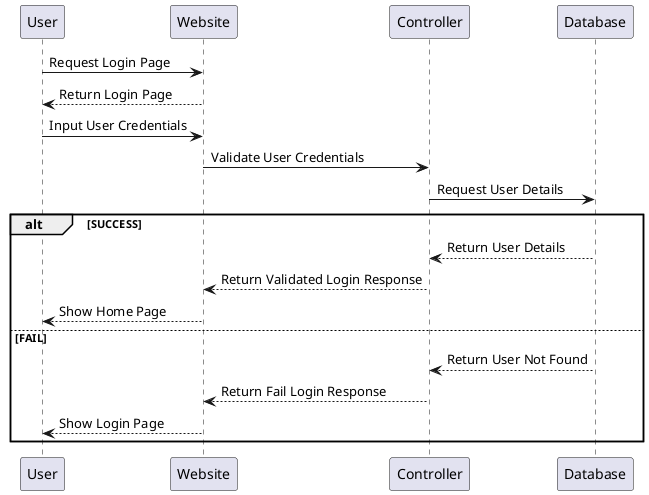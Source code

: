 @startuml
User -> Website: Request Login Page
User <-- Website: Return Login Page
User -> Website: Input User Credentials
Website -> Controller: Validate User Credentials
Controller -> Database: Request User Details

alt SUCCESS
    Controller <-- Database: Return User Details
    Website <-- Controller: Return Validated Login Response
    User <-- Website: Show Home Page
else FAIL
    Controller <-- Database: Return User Not Found
    Website <-- Controller: Return Fail Login Response
    User <-- Website: Show Login Page
end
@enduml